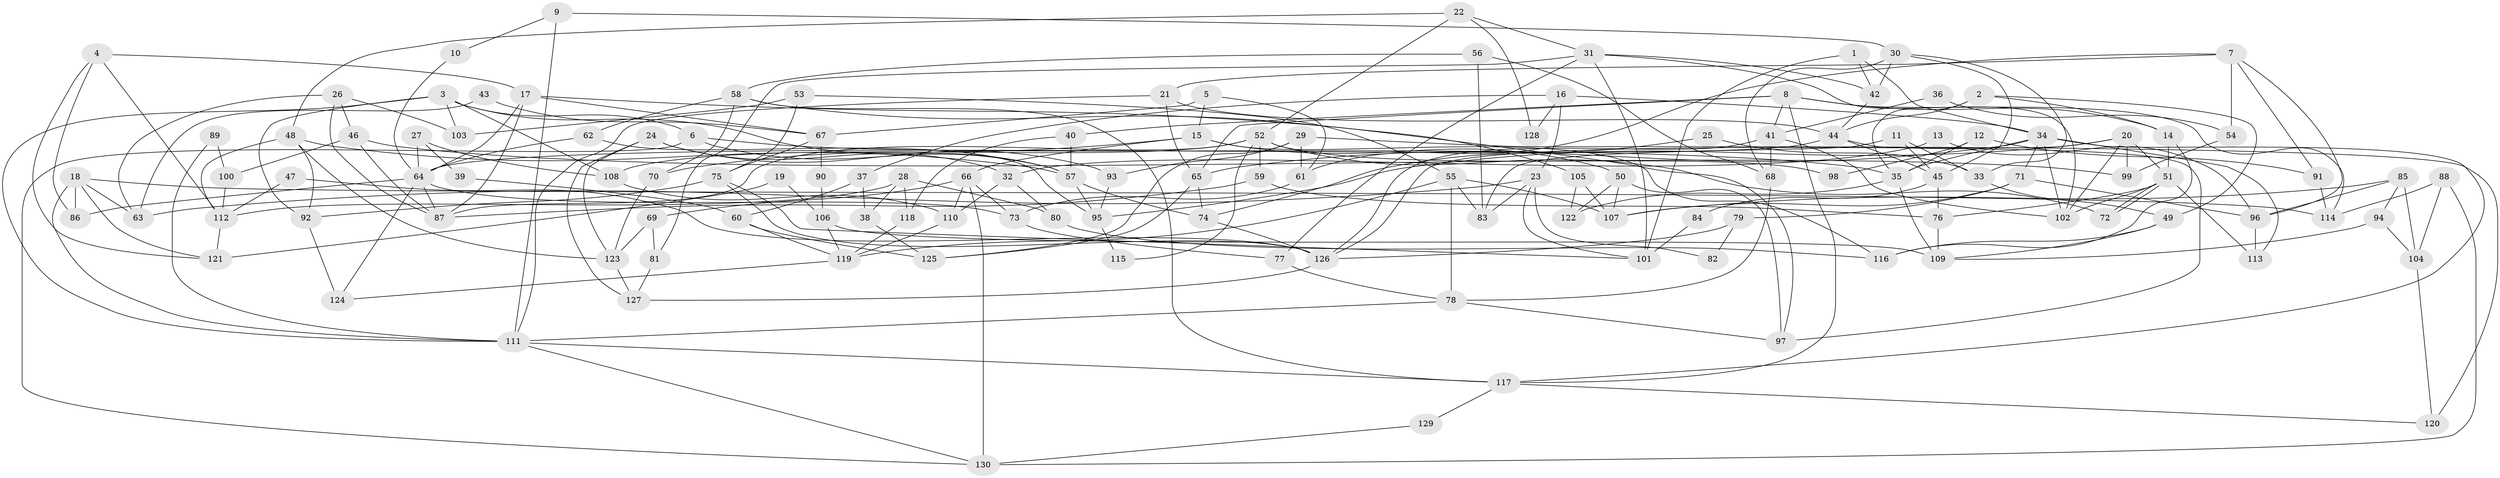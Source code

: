 // Generated by graph-tools (version 1.1) at 2025/01/03/09/25 03:01:59]
// undirected, 130 vertices, 260 edges
graph export_dot {
graph [start="1"]
  node [color=gray90,style=filled];
  1;
  2;
  3;
  4;
  5;
  6;
  7;
  8;
  9;
  10;
  11;
  12;
  13;
  14;
  15;
  16;
  17;
  18;
  19;
  20;
  21;
  22;
  23;
  24;
  25;
  26;
  27;
  28;
  29;
  30;
  31;
  32;
  33;
  34;
  35;
  36;
  37;
  38;
  39;
  40;
  41;
  42;
  43;
  44;
  45;
  46;
  47;
  48;
  49;
  50;
  51;
  52;
  53;
  54;
  55;
  56;
  57;
  58;
  59;
  60;
  61;
  62;
  63;
  64;
  65;
  66;
  67;
  68;
  69;
  70;
  71;
  72;
  73;
  74;
  75;
  76;
  77;
  78;
  79;
  80;
  81;
  82;
  83;
  84;
  85;
  86;
  87;
  88;
  89;
  90;
  91;
  92;
  93;
  94;
  95;
  96;
  97;
  98;
  99;
  100;
  101;
  102;
  103;
  104;
  105;
  106;
  107;
  108;
  109;
  110;
  111;
  112;
  113;
  114;
  115;
  116;
  117;
  118;
  119;
  120;
  121;
  122;
  123;
  124;
  125;
  126;
  127;
  128;
  129;
  130;
  1 -- 34;
  1 -- 42;
  1 -- 101;
  2 -- 44;
  2 -- 14;
  2 -- 35;
  2 -- 49;
  3 -- 92;
  3 -- 111;
  3 -- 6;
  3 -- 57;
  3 -- 103;
  3 -- 108;
  4 -- 112;
  4 -- 17;
  4 -- 86;
  4 -- 121;
  5 -- 15;
  5 -- 67;
  5 -- 61;
  6 -- 130;
  6 -- 35;
  6 -- 57;
  7 -- 21;
  7 -- 96;
  7 -- 54;
  7 -- 61;
  7 -- 91;
  8 -- 41;
  8 -- 65;
  8 -- 14;
  8 -- 40;
  8 -- 114;
  8 -- 117;
  9 -- 30;
  9 -- 111;
  9 -- 10;
  10 -- 64;
  11 -- 33;
  11 -- 83;
  11 -- 45;
  12 -- 35;
  12 -- 91;
  12 -- 98;
  13 -- 32;
  13 -- 96;
  14 -- 51;
  14 -- 116;
  15 -- 116;
  15 -- 66;
  15 -- 50;
  15 -- 70;
  16 -- 34;
  16 -- 23;
  16 -- 37;
  16 -- 128;
  17 -- 97;
  17 -- 64;
  17 -- 67;
  17 -- 87;
  18 -- 111;
  18 -- 121;
  18 -- 63;
  18 -- 86;
  18 -- 114;
  19 -- 106;
  19 -- 121;
  20 -- 126;
  20 -- 51;
  20 -- 95;
  20 -- 99;
  20 -- 102;
  21 -- 65;
  21 -- 44;
  21 -- 111;
  22 -- 48;
  22 -- 52;
  22 -- 31;
  22 -- 128;
  23 -- 83;
  23 -- 101;
  23 -- 63;
  23 -- 82;
  24 -- 93;
  24 -- 123;
  24 -- 32;
  24 -- 127;
  25 -- 33;
  25 -- 74;
  26 -- 63;
  26 -- 103;
  26 -- 46;
  26 -- 87;
  27 -- 108;
  27 -- 64;
  27 -- 39;
  28 -- 118;
  28 -- 38;
  28 -- 80;
  28 -- 112;
  29 -- 120;
  29 -- 61;
  29 -- 93;
  29 -- 125;
  30 -- 42;
  30 -- 45;
  30 -- 33;
  30 -- 68;
  31 -- 102;
  31 -- 42;
  31 -- 77;
  31 -- 81;
  31 -- 101;
  32 -- 110;
  32 -- 80;
  33 -- 49;
  34 -- 117;
  34 -- 35;
  34 -- 65;
  34 -- 71;
  34 -- 102;
  34 -- 113;
  35 -- 109;
  35 -- 122;
  36 -- 54;
  36 -- 41;
  37 -- 60;
  37 -- 38;
  38 -- 125;
  39 -- 60;
  40 -- 57;
  40 -- 118;
  41 -- 102;
  41 -- 68;
  41 -- 126;
  42 -- 44;
  43 -- 67;
  43 -- 63;
  44 -- 64;
  44 -- 45;
  44 -- 97;
  45 -- 76;
  45 -- 84;
  46 -- 87;
  46 -- 99;
  46 -- 100;
  47 -- 112;
  47 -- 126;
  48 -- 57;
  48 -- 123;
  48 -- 92;
  48 -- 112;
  49 -- 116;
  49 -- 109;
  50 -- 97;
  50 -- 107;
  50 -- 122;
  51 -- 102;
  51 -- 72;
  51 -- 72;
  51 -- 76;
  51 -- 113;
  52 -- 87;
  52 -- 59;
  52 -- 72;
  52 -- 98;
  52 -- 108;
  52 -- 115;
  53 -- 55;
  53 -- 75;
  53 -- 103;
  54 -- 99;
  55 -- 78;
  55 -- 107;
  55 -- 83;
  55 -- 119;
  56 -- 68;
  56 -- 58;
  56 -- 83;
  57 -- 74;
  57 -- 95;
  58 -- 62;
  58 -- 105;
  58 -- 70;
  58 -- 117;
  59 -- 87;
  59 -- 76;
  60 -- 125;
  60 -- 119;
  61 -- 73;
  62 -- 95;
  62 -- 64;
  64 -- 87;
  64 -- 86;
  64 -- 73;
  64 -- 124;
  65 -- 74;
  65 -- 125;
  66 -- 110;
  66 -- 73;
  66 -- 69;
  66 -- 130;
  67 -- 75;
  67 -- 90;
  68 -- 78;
  69 -- 123;
  69 -- 81;
  70 -- 123;
  71 -- 96;
  71 -- 79;
  71 -- 107;
  73 -- 77;
  74 -- 126;
  75 -- 126;
  75 -- 101;
  75 -- 92;
  76 -- 109;
  77 -- 78;
  78 -- 111;
  78 -- 97;
  79 -- 126;
  79 -- 82;
  80 -- 116;
  81 -- 127;
  84 -- 101;
  85 -- 94;
  85 -- 107;
  85 -- 96;
  85 -- 104;
  88 -- 114;
  88 -- 130;
  88 -- 104;
  89 -- 111;
  89 -- 100;
  90 -- 106;
  91 -- 114;
  92 -- 124;
  93 -- 95;
  94 -- 109;
  94 -- 104;
  95 -- 115;
  96 -- 113;
  100 -- 112;
  104 -- 120;
  105 -- 122;
  105 -- 107;
  106 -- 109;
  106 -- 119;
  108 -- 110;
  110 -- 119;
  111 -- 117;
  111 -- 130;
  112 -- 121;
  117 -- 120;
  117 -- 129;
  118 -- 119;
  119 -- 124;
  123 -- 127;
  126 -- 127;
  129 -- 130;
}
